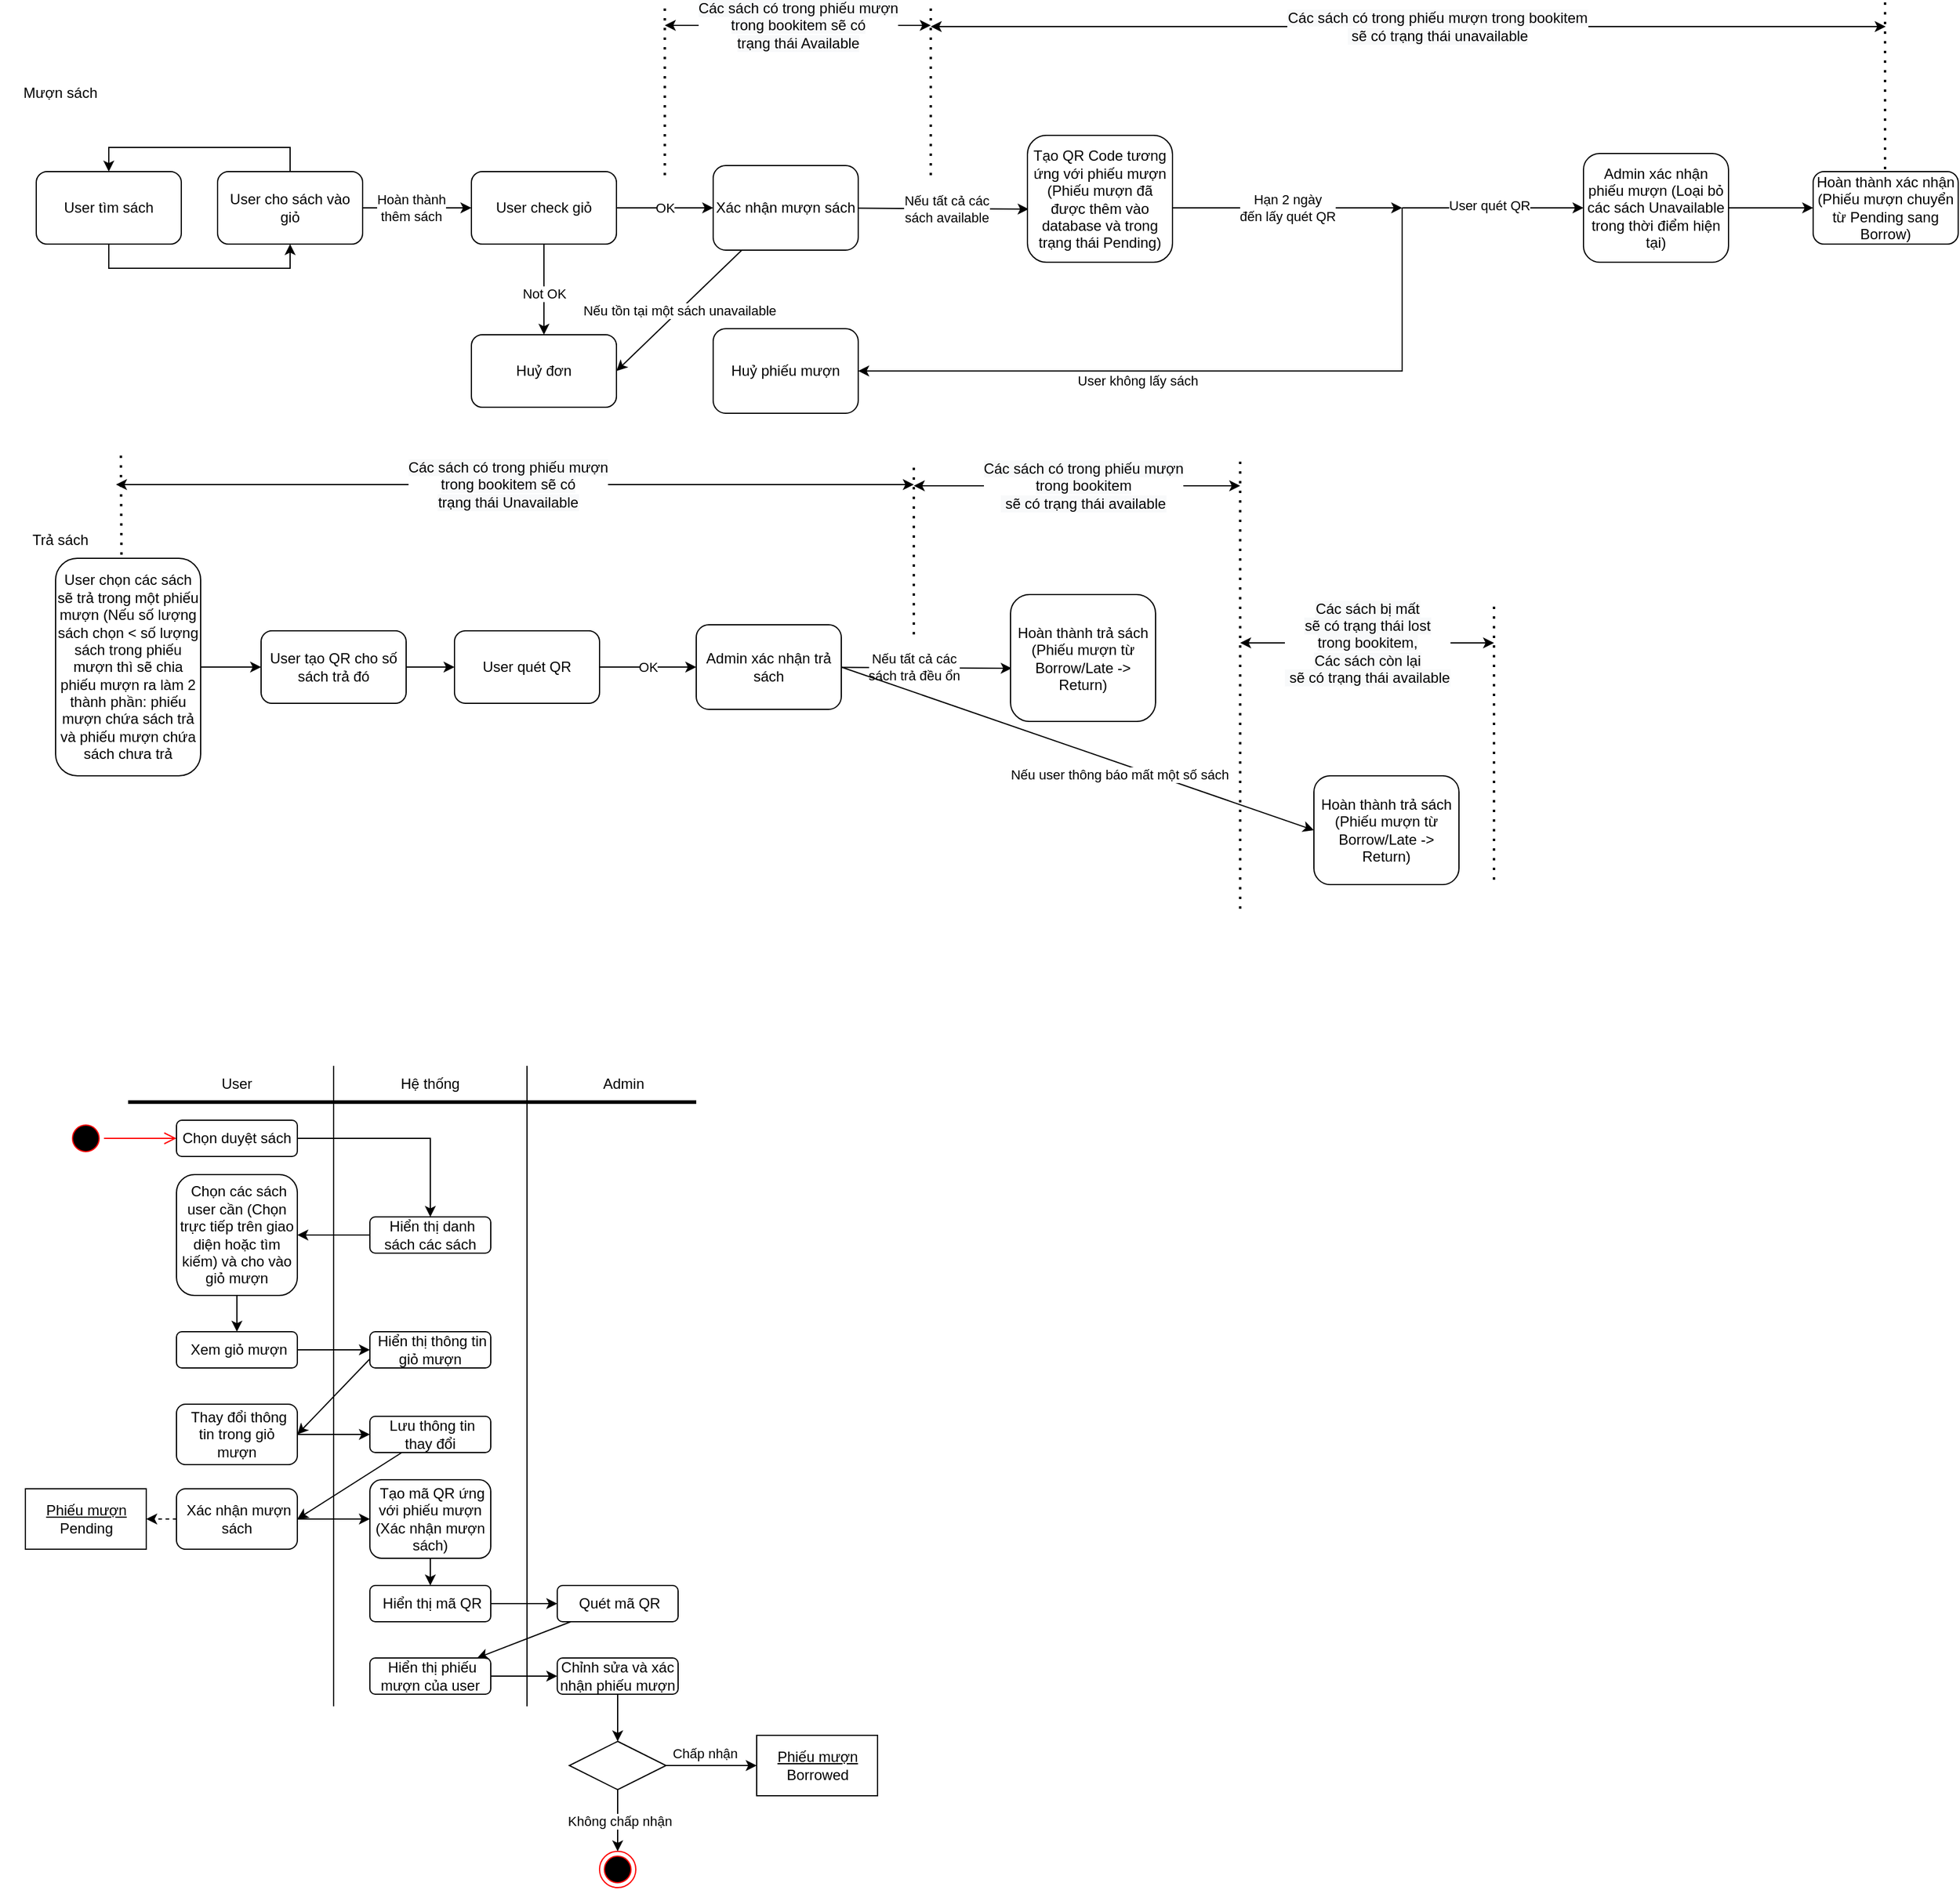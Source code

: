 <mxfile version="16.5.1" type="device" pages="2"><diagram id="kp1ynQprVPo3nmmdn1ph" name="Trang-1"><mxGraphModel dx="971" dy="1765" grid="1" gridSize="10" guides="1" tooltips="1" connect="1" arrows="1" fold="1" page="1" pageScale="1" pageWidth="827" pageHeight="1169" math="0" shadow="0"><root><mxCell id="0"/><mxCell id="1" parent="0"/><mxCell id="_lbEKNQsoOwqsd8T-tnX-1" value="Mượn sách" style="text;html=1;strokeColor=none;fillColor=none;align=center;verticalAlign=middle;whiteSpace=wrap;rounded=0;" vertex="1" parent="1"><mxGeometry x="34" y="-280" width="100" height="30" as="geometry"/></mxCell><mxCell id="_lbEKNQsoOwqsd8T-tnX-6" style="edgeStyle=orthogonalEdgeStyle;rounded=0;orthogonalLoop=1;jettySize=auto;html=1;entryX=0.5;entryY=1;entryDx=0;entryDy=0;" edge="1" parent="1" source="_lbEKNQsoOwqsd8T-tnX-2" target="_lbEKNQsoOwqsd8T-tnX-3"><mxGeometry relative="1" as="geometry"><Array as="points"><mxPoint x="124" y="-120"/><mxPoint x="274" y="-120"/></Array></mxGeometry></mxCell><mxCell id="_lbEKNQsoOwqsd8T-tnX-2" value="User tìm sách" style="rounded=1;whiteSpace=wrap;html=1;" vertex="1" parent="1"><mxGeometry x="64" y="-200" width="120" height="60" as="geometry"/></mxCell><mxCell id="_lbEKNQsoOwqsd8T-tnX-5" style="edgeStyle=orthogonalEdgeStyle;rounded=0;orthogonalLoop=1;jettySize=auto;html=1;entryX=0.5;entryY=0;entryDx=0;entryDy=0;" edge="1" parent="1" source="_lbEKNQsoOwqsd8T-tnX-3" target="_lbEKNQsoOwqsd8T-tnX-2"><mxGeometry relative="1" as="geometry"><Array as="points"><mxPoint x="274" y="-220"/><mxPoint x="124" y="-220"/></Array></mxGeometry></mxCell><mxCell id="_lbEKNQsoOwqsd8T-tnX-8" style="edgeStyle=orthogonalEdgeStyle;rounded=0;orthogonalLoop=1;jettySize=auto;html=1;entryX=0;entryY=0.5;entryDx=0;entryDy=0;" edge="1" parent="1" source="_lbEKNQsoOwqsd8T-tnX-3" target="_lbEKNQsoOwqsd8T-tnX-7"><mxGeometry relative="1" as="geometry"/></mxCell><mxCell id="_lbEKNQsoOwqsd8T-tnX-9" value="Hoàn thành &lt;br&gt;thêm sách" style="edgeLabel;html=1;align=center;verticalAlign=middle;resizable=0;points=[];" vertex="1" connectable="0" parent="_lbEKNQsoOwqsd8T-tnX-8"><mxGeometry x="0.156" y="1" relative="1" as="geometry"><mxPoint x="-12" y="1" as="offset"/></mxGeometry></mxCell><mxCell id="_lbEKNQsoOwqsd8T-tnX-3" value="User cho sách vào giỏ" style="rounded=1;whiteSpace=wrap;html=1;" vertex="1" parent="1"><mxGeometry x="214" y="-200" width="120" height="60" as="geometry"/></mxCell><mxCell id="_lbEKNQsoOwqsd8T-tnX-12" value="OK" style="edgeStyle=orthogonalEdgeStyle;rounded=0;orthogonalLoop=1;jettySize=auto;html=1;" edge="1" parent="1" source="_lbEKNQsoOwqsd8T-tnX-7" target="_lbEKNQsoOwqsd8T-tnX-11"><mxGeometry relative="1" as="geometry"/></mxCell><mxCell id="_lbEKNQsoOwqsd8T-tnX-15" style="edgeStyle=orthogonalEdgeStyle;rounded=0;orthogonalLoop=1;jettySize=auto;html=1;entryX=0.5;entryY=0;entryDx=0;entryDy=0;" edge="1" parent="1" source="_lbEKNQsoOwqsd8T-tnX-7" target="_lbEKNQsoOwqsd8T-tnX-14"><mxGeometry relative="1" as="geometry"><mxPoint x="484" y="-50" as="targetPoint"/><Array as="points"/></mxGeometry></mxCell><mxCell id="_lbEKNQsoOwqsd8T-tnX-16" value="Not OK" style="edgeLabel;html=1;align=center;verticalAlign=middle;resizable=0;points=[];" vertex="1" connectable="0" parent="_lbEKNQsoOwqsd8T-tnX-15"><mxGeometry x="0.42" y="-1" relative="1" as="geometry"><mxPoint x="1" y="-13" as="offset"/></mxGeometry></mxCell><mxCell id="_lbEKNQsoOwqsd8T-tnX-7" value="User check giỏ" style="rounded=1;whiteSpace=wrap;html=1;" vertex="1" parent="1"><mxGeometry x="424" y="-200" width="120" height="60" as="geometry"/></mxCell><mxCell id="_lbEKNQsoOwqsd8T-tnX-18" style="rounded=0;orthogonalLoop=1;jettySize=auto;html=1;entryX=0.008;entryY=0.581;entryDx=0;entryDy=0;entryPerimeter=0;" edge="1" parent="1" source="_lbEKNQsoOwqsd8T-tnX-11" target="_lbEKNQsoOwqsd8T-tnX-17"><mxGeometry relative="1" as="geometry"><mxPoint x="844" y="-170" as="targetPoint"/></mxGeometry></mxCell><mxCell id="tVrVFc7bQ_PnleHQxTG6-68" value="Nếu tất cả các &lt;br&gt;sách available" style="edgeLabel;html=1;align=center;verticalAlign=middle;resizable=0;points=[];" vertex="1" connectable="0" parent="_lbEKNQsoOwqsd8T-tnX-18"><mxGeometry x="0.12" y="-2" relative="1" as="geometry"><mxPoint x="-6" y="-2" as="offset"/></mxGeometry></mxCell><mxCell id="tVrVFc7bQ_PnleHQxTG6-66" value="Nếu tồn tại một sách unavailable" style="edgeStyle=none;rounded=0;orthogonalLoop=1;jettySize=auto;html=1;strokeWidth=1;entryX=1;entryY=0.5;entryDx=0;entryDy=0;" edge="1" parent="1" source="_lbEKNQsoOwqsd8T-tnX-11" target="_lbEKNQsoOwqsd8T-tnX-14"><mxGeometry relative="1" as="geometry"><mxPoint x="684" y="-70" as="targetPoint"/></mxGeometry></mxCell><mxCell id="_lbEKNQsoOwqsd8T-tnX-11" value="Xác nhận mượn sách" style="rounded=1;whiteSpace=wrap;html=1;" vertex="1" parent="1"><mxGeometry x="624" y="-205" width="120" height="70" as="geometry"/></mxCell><mxCell id="_lbEKNQsoOwqsd8T-tnX-14" value="Huỷ đơn" style="rounded=1;whiteSpace=wrap;html=1;" vertex="1" parent="1"><mxGeometry x="424" y="-65" width="120" height="60" as="geometry"/></mxCell><mxCell id="_lbEKNQsoOwqsd8T-tnX-25" value="Hạn 2 ngày &lt;br&gt;đến lấy quét QR" style="rounded=0;orthogonalLoop=1;jettySize=auto;html=1;exitX=0.992;exitY=0.571;exitDx=0;exitDy=0;exitPerimeter=0;" edge="1" parent="1" source="_lbEKNQsoOwqsd8T-tnX-17"><mxGeometry relative="1" as="geometry"><mxPoint x="1194" y="-170" as="targetPoint"/></mxGeometry></mxCell><mxCell id="_lbEKNQsoOwqsd8T-tnX-17" value="Tạo QR Code tương ứng với phiếu mượn (Phiếu mượn đã được thêm vào database và trong trạng thái Pending)" style="rounded=1;whiteSpace=wrap;html=1;" vertex="1" parent="1"><mxGeometry x="884" y="-230" width="120" height="105" as="geometry"/></mxCell><mxCell id="_lbEKNQsoOwqsd8T-tnX-28" style="rounded=0;orthogonalLoop=1;jettySize=auto;html=1;" edge="1" parent="1" target="_lbEKNQsoOwqsd8T-tnX-26"><mxGeometry relative="1" as="geometry"><mxPoint x="1194" y="-170" as="sourcePoint"/></mxGeometry></mxCell><mxCell id="_lbEKNQsoOwqsd8T-tnX-29" value="User quét QR" style="edgeLabel;html=1;align=center;verticalAlign=middle;resizable=0;points=[];" vertex="1" connectable="0" parent="_lbEKNQsoOwqsd8T-tnX-28"><mxGeometry x="-0.04" y="2" relative="1" as="geometry"><mxPoint as="offset"/></mxGeometry></mxCell><mxCell id="tVrVFc7bQ_PnleHQxTG6-69" style="edgeStyle=none;rounded=0;orthogonalLoop=1;jettySize=auto;html=1;strokeWidth=1;entryX=0;entryY=0.5;entryDx=0;entryDy=0;entryPerimeter=0;" edge="1" parent="1" source="_lbEKNQsoOwqsd8T-tnX-26" target="_lbEKNQsoOwqsd8T-tnX-33"><mxGeometry relative="1" as="geometry"><mxPoint x="1534" y="-170" as="targetPoint"/></mxGeometry></mxCell><mxCell id="_lbEKNQsoOwqsd8T-tnX-26" value="Admin xác nhận phiếu mượn (Loại bỏ các sách Unavailable trong thời điểm hiện tại)" style="rounded=1;whiteSpace=wrap;html=1;" vertex="1" parent="1"><mxGeometry x="1344" y="-215" width="120" height="90" as="geometry"/></mxCell><mxCell id="_lbEKNQsoOwqsd8T-tnX-31" style="edgeStyle=orthogonalEdgeStyle;rounded=0;orthogonalLoop=1;jettySize=auto;html=1;entryX=1;entryY=0.5;entryDx=0;entryDy=0;" edge="1" parent="1" target="_lbEKNQsoOwqsd8T-tnX-30"><mxGeometry relative="1" as="geometry"><mxPoint x="1194" y="-170" as="sourcePoint"/><Array as="points"><mxPoint x="1194" y="-35"/></Array></mxGeometry></mxCell><mxCell id="_lbEKNQsoOwqsd8T-tnX-32" value="User không lấy sách" style="edgeLabel;html=1;align=center;verticalAlign=middle;resizable=0;points=[];" vertex="1" connectable="0" parent="_lbEKNQsoOwqsd8T-tnX-31"><mxGeometry x="0.222" y="4" relative="1" as="geometry"><mxPoint x="3" y="4" as="offset"/></mxGeometry></mxCell><mxCell id="_lbEKNQsoOwqsd8T-tnX-30" value="Huỷ phiếu mượn" style="rounded=1;whiteSpace=wrap;html=1;" vertex="1" parent="1"><mxGeometry x="624" y="-70" width="120" height="70" as="geometry"/></mxCell><mxCell id="_lbEKNQsoOwqsd8T-tnX-33" value="Hoàn thành xác nhận (Phiếu mượn chuyển từ Pending sang Borrow)" style="rounded=1;whiteSpace=wrap;html=1;" vertex="1" parent="1"><mxGeometry x="1534" y="-200" width="120" height="60" as="geometry"/></mxCell><mxCell id="_lbEKNQsoOwqsd8T-tnX-39" value="" style="endArrow=none;dashed=1;html=1;dashPattern=1 3;strokeWidth=2;rounded=0;" edge="1" parent="1"><mxGeometry width="50" height="50" relative="1" as="geometry"><mxPoint x="804" y="-335" as="sourcePoint"/><mxPoint x="804" y="-195" as="targetPoint"/></mxGeometry></mxCell><mxCell id="_lbEKNQsoOwqsd8T-tnX-42" value="" style="endArrow=classic;startArrow=classic;html=1;rounded=0;" edge="1" parent="1"><mxGeometry width="50" height="50" relative="1" as="geometry"><mxPoint x="584" y="-321" as="sourcePoint"/><mxPoint x="804" y="-321" as="targetPoint"/></mxGeometry></mxCell><mxCell id="_lbEKNQsoOwqsd8T-tnX-44" value="&lt;span style=&quot;font-size: 12px ; background-color: rgb(248 , 249 , 250)&quot;&gt;Các sách có trong phiếu mượn &lt;br&gt;trong bookitem&amp;nbsp;&lt;/span&gt;&lt;span style=&quot;font-size: 12px ; background-color: rgb(248 , 249 , 250)&quot;&gt;sẽ có &lt;br&gt;trạng thái Available&lt;/span&gt;" style="edgeLabel;html=1;align=center;verticalAlign=middle;resizable=0;points=[];" vertex="1" connectable="0" parent="_lbEKNQsoOwqsd8T-tnX-42"><mxGeometry x="0.6" y="-2" relative="1" as="geometry"><mxPoint x="-66" y="-2" as="offset"/></mxGeometry></mxCell><mxCell id="_lbEKNQsoOwqsd8T-tnX-46" value="" style="endArrow=none;dashed=1;html=1;dashPattern=1 3;strokeWidth=2;rounded=0;" edge="1" parent="1"><mxGeometry width="50" height="50" relative="1" as="geometry"><mxPoint x="584" y="-335" as="sourcePoint"/><mxPoint x="584" y="-195" as="targetPoint"/></mxGeometry></mxCell><mxCell id="_lbEKNQsoOwqsd8T-tnX-47" value="" style="endArrow=classic;startArrow=classic;html=1;rounded=0;" edge="1" parent="1"><mxGeometry width="50" height="50" relative="1" as="geometry"><mxPoint x="804" y="-320" as="sourcePoint"/><mxPoint x="1594" y="-320" as="targetPoint"/></mxGeometry></mxCell><mxCell id="_lbEKNQsoOwqsd8T-tnX-48" value="&lt;span style=&quot;font-size: 12px ; background-color: rgb(248 , 249 , 250)&quot;&gt;Các sách có trong phiếu mượn trong bookitem&lt;/span&gt;&lt;br style=&quot;font-size: 12px ; background-color: rgb(248 , 249 , 250)&quot;&gt;&lt;span style=&quot;font-size: 12px ; background-color: rgb(248 , 249 , 250)&quot;&gt;&amp;nbsp;sẽ có trạng thái unavailable&lt;/span&gt;" style="edgeLabel;html=1;align=center;verticalAlign=middle;resizable=0;points=[];" vertex="1" connectable="0" parent="_lbEKNQsoOwqsd8T-tnX-47"><mxGeometry x="0.186" y="-1" relative="1" as="geometry"><mxPoint x="-50" y="-1" as="offset"/></mxGeometry></mxCell><mxCell id="_lbEKNQsoOwqsd8T-tnX-49" value="" style="endArrow=none;dashed=1;html=1;dashPattern=1 3;strokeWidth=2;rounded=0;" edge="1" parent="1"><mxGeometry width="50" height="50" relative="1" as="geometry"><mxPoint x="1593.5" y="-340" as="sourcePoint"/><mxPoint x="1593.5" y="-200" as="targetPoint"/></mxGeometry></mxCell><mxCell id="tVrVFc7bQ_PnleHQxTG6-2" value="" style="ellipse;html=1;shape=endState;fillColor=#000000;strokeColor=#ff0000;" vertex="1" parent="1"><mxGeometry x="530" y="1190" width="30" height="30" as="geometry"/></mxCell><mxCell id="tVrVFc7bQ_PnleHQxTG6-3" value="" style="ellipse;html=1;shape=startState;fillColor=#000000;strokeColor=#ff0000;" vertex="1" parent="1"><mxGeometry x="90" y="585" width="30" height="30" as="geometry"/></mxCell><mxCell id="tVrVFc7bQ_PnleHQxTG6-4" value="" style="edgeStyle=orthogonalEdgeStyle;html=1;verticalAlign=bottom;endArrow=open;endSize=8;strokeColor=#ff0000;rounded=0;entryX=0;entryY=0.5;entryDx=0;entryDy=0;" edge="1" source="tVrVFc7bQ_PnleHQxTG6-3" parent="1" target="tVrVFc7bQ_PnleHQxTG6-5"><mxGeometry relative="1" as="geometry"><mxPoint x="90" y="675" as="targetPoint"/></mxGeometry></mxCell><mxCell id="tVrVFc7bQ_PnleHQxTG6-6" style="edgeStyle=orthogonalEdgeStyle;rounded=0;orthogonalLoop=1;jettySize=auto;html=1;entryX=0.5;entryY=0;entryDx=0;entryDy=0;" edge="1" parent="1" source="tVrVFc7bQ_PnleHQxTG6-5" target="tVrVFc7bQ_PnleHQxTG6-7"><mxGeometry relative="1" as="geometry"><mxPoint x="340" y="600" as="targetPoint"/></mxGeometry></mxCell><mxCell id="tVrVFc7bQ_PnleHQxTG6-5" value="Chọn duyệt sách" style="rounded=1;whiteSpace=wrap;html=1;" vertex="1" parent="1"><mxGeometry x="180" y="585" width="100" height="30" as="geometry"/></mxCell><mxCell id="tVrVFc7bQ_PnleHQxTG6-8" style="rounded=0;orthogonalLoop=1;jettySize=auto;html=1;entryX=1;entryY=0.5;entryDx=0;entryDy=0;exitX=0;exitY=0.5;exitDx=0;exitDy=0;" edge="1" parent="1" source="tVrVFc7bQ_PnleHQxTG6-7" target="tVrVFc7bQ_PnleHQxTG6-9"><mxGeometry relative="1" as="geometry"><mxPoint x="270" y="650" as="targetPoint"/><mxPoint x="330" y="610" as="sourcePoint"/></mxGeometry></mxCell><mxCell id="tVrVFc7bQ_PnleHQxTG6-7" value="&amp;nbsp;Hiển thị danh sách các sách" style="rounded=1;whiteSpace=wrap;html=1;" vertex="1" parent="1"><mxGeometry x="340" y="665" width="100" height="30" as="geometry"/></mxCell><mxCell id="tVrVFc7bQ_PnleHQxTG6-10" style="edgeStyle=none;rounded=0;orthogonalLoop=1;jettySize=auto;html=1;exitX=0.5;exitY=1;exitDx=0;exitDy=0;entryX=0.5;entryY=0;entryDx=0;entryDy=0;" edge="1" parent="1" source="tVrVFc7bQ_PnleHQxTG6-9" target="tVrVFc7bQ_PnleHQxTG6-11"><mxGeometry relative="1" as="geometry"><mxPoint x="230" y="700" as="targetPoint"/></mxGeometry></mxCell><mxCell id="tVrVFc7bQ_PnleHQxTG6-9" value="&amp;nbsp;Chọn các sách user cần (Chọn trực tiếp trên giao diện hoặc tìm kiếm) và cho vào giỏ mượn" style="rounded=1;whiteSpace=wrap;html=1;" vertex="1" parent="1"><mxGeometry x="180" y="630" width="100" height="100" as="geometry"/></mxCell><mxCell id="tVrVFc7bQ_PnleHQxTG6-13" style="edgeStyle=none;rounded=0;orthogonalLoop=1;jettySize=auto;html=1;entryX=0;entryY=0.5;entryDx=0;entryDy=0;" edge="1" parent="1" source="tVrVFc7bQ_PnleHQxTG6-11" target="tVrVFc7bQ_PnleHQxTG6-14"><mxGeometry relative="1" as="geometry"><mxPoint x="350" y="775" as="targetPoint"/></mxGeometry></mxCell><mxCell id="tVrVFc7bQ_PnleHQxTG6-11" value="&amp;nbsp;Xem giỏ mượn" style="rounded=1;whiteSpace=wrap;html=1;" vertex="1" parent="1"><mxGeometry x="180" y="760" width="100" height="30" as="geometry"/></mxCell><mxCell id="tVrVFc7bQ_PnleHQxTG6-16" style="edgeStyle=none;rounded=0;orthogonalLoop=1;jettySize=auto;html=1;entryX=1;entryY=0.5;entryDx=0;entryDy=0;exitX=0;exitY=0.75;exitDx=0;exitDy=0;" edge="1" parent="1" source="tVrVFc7bQ_PnleHQxTG6-14" target="tVrVFc7bQ_PnleHQxTG6-15"><mxGeometry relative="1" as="geometry"/></mxCell><mxCell id="tVrVFc7bQ_PnleHQxTG6-14" value="&amp;nbsp;Hiển thị thông tin giỏ mượn" style="rounded=1;whiteSpace=wrap;html=1;" vertex="1" parent="1"><mxGeometry x="340" y="760" width="100" height="30" as="geometry"/></mxCell><mxCell id="tVrVFc7bQ_PnleHQxTG6-17" style="edgeStyle=none;rounded=0;orthogonalLoop=1;jettySize=auto;html=1;entryX=0;entryY=0.5;entryDx=0;entryDy=0;" edge="1" parent="1" source="tVrVFc7bQ_PnleHQxTG6-15" target="tVrVFc7bQ_PnleHQxTG6-18"><mxGeometry relative="1" as="geometry"><mxPoint x="340" y="845" as="targetPoint"/></mxGeometry></mxCell><mxCell id="tVrVFc7bQ_PnleHQxTG6-15" value="&amp;nbsp;Thay đổi thông tin trong giỏ mượn" style="rounded=1;whiteSpace=wrap;html=1;" vertex="1" parent="1"><mxGeometry x="180" y="820" width="100" height="50" as="geometry"/></mxCell><mxCell id="tVrVFc7bQ_PnleHQxTG6-20" style="edgeStyle=none;rounded=0;orthogonalLoop=1;jettySize=auto;html=1;entryX=1;entryY=0.5;entryDx=0;entryDy=0;" edge="1" parent="1" source="tVrVFc7bQ_PnleHQxTG6-18" target="tVrVFc7bQ_PnleHQxTG6-19"><mxGeometry relative="1" as="geometry"/></mxCell><mxCell id="tVrVFc7bQ_PnleHQxTG6-18" value="&amp;nbsp;Lưu thông tin thay đổi" style="rounded=1;whiteSpace=wrap;html=1;" vertex="1" parent="1"><mxGeometry x="340" y="830" width="100" height="30" as="geometry"/></mxCell><mxCell id="tVrVFc7bQ_PnleHQxTG6-32" style="edgeStyle=none;rounded=0;orthogonalLoop=1;jettySize=auto;html=1;strokeWidth=1;dashed=1;entryX=1;entryY=0.5;entryDx=0;entryDy=0;" edge="1" parent="1" source="tVrVFc7bQ_PnleHQxTG6-19" target="tVrVFc7bQ_PnleHQxTG6-33"><mxGeometry relative="1" as="geometry"><mxPoint x="130" y="915" as="targetPoint"/></mxGeometry></mxCell><mxCell id="tVrVFc7bQ_PnleHQxTG6-19" value="&amp;nbsp;Xác nhận mượn sách" style="rounded=1;whiteSpace=wrap;html=1;" vertex="1" parent="1"><mxGeometry x="180" y="890" width="100" height="50" as="geometry"/></mxCell><mxCell id="tVrVFc7bQ_PnleHQxTG6-25" value="Chấp nhận" style="edgeStyle=none;rounded=0;orthogonalLoop=1;jettySize=auto;html=1;entryX=0;entryY=0.5;entryDx=0;entryDy=0;" edge="1" parent="1" source="tVrVFc7bQ_PnleHQxTG6-22" target="tVrVFc7bQ_PnleHQxTG6-64"><mxGeometry x="-0.143" y="10" relative="1" as="geometry"><mxPoint x="650" y="1119" as="targetPoint"/><mxPoint as="offset"/></mxGeometry></mxCell><mxCell id="tVrVFc7bQ_PnleHQxTG6-63" value="&amp;nbsp;Không chấp nhận" style="edgeStyle=none;rounded=0;orthogonalLoop=1;jettySize=auto;html=1;entryX=0.5;entryY=0;entryDx=0;entryDy=0;strokeWidth=1;" edge="1" parent="1" source="tVrVFc7bQ_PnleHQxTG6-22" target="tVrVFc7bQ_PnleHQxTG6-2"><mxGeometry relative="1" as="geometry"/></mxCell><mxCell id="tVrVFc7bQ_PnleHQxTG6-22" value="" style="rhombus;whiteSpace=wrap;html=1;" vertex="1" parent="1"><mxGeometry x="505" y="1099" width="80" height="40" as="geometry"/></mxCell><mxCell id="tVrVFc7bQ_PnleHQxTG6-27" style="edgeStyle=none;rounded=0;orthogonalLoop=1;jettySize=auto;html=1;entryX=0.5;entryY=0;entryDx=0;entryDy=0;exitX=0.5;exitY=1;exitDx=0;exitDy=0;" edge="1" parent="1" source="tVrVFc7bQ_PnleHQxTG6-26" target="tVrVFc7bQ_PnleHQxTG6-28"><mxGeometry relative="1" as="geometry"><mxPoint x="450" y="1040" as="targetPoint"/></mxGeometry></mxCell><mxCell id="tVrVFc7bQ_PnleHQxTG6-26" value="&amp;nbsp;Tạo mã QR ứng với phiếu mượn (Xác nhận mượn sách)" style="rounded=1;whiteSpace=wrap;html=1;" vertex="1" parent="1"><mxGeometry x="340" y="882.5" width="100" height="65" as="geometry"/></mxCell><mxCell id="tVrVFc7bQ_PnleHQxTG6-60" style="edgeStyle=none;rounded=0;orthogonalLoop=1;jettySize=auto;html=1;entryX=0;entryY=0.5;entryDx=0;entryDy=0;strokeWidth=1;" edge="1" parent="1" source="tVrVFc7bQ_PnleHQxTG6-28" target="tVrVFc7bQ_PnleHQxTG6-49"><mxGeometry relative="1" as="geometry"/></mxCell><mxCell id="tVrVFc7bQ_PnleHQxTG6-28" value="&amp;nbsp;Hiển thị mã QR" style="rounded=1;whiteSpace=wrap;html=1;" vertex="1" parent="1"><mxGeometry x="340" y="970" width="100" height="30" as="geometry"/></mxCell><mxCell id="tVrVFc7bQ_PnleHQxTG6-29" value="" style="endArrow=none;html=1;rounded=0;strokeWidth=3;" edge="1" parent="1"><mxGeometry width="50" height="50" relative="1" as="geometry"><mxPoint x="140" y="570" as="sourcePoint"/><mxPoint x="610" y="570" as="targetPoint"/></mxGeometry></mxCell><mxCell id="tVrVFc7bQ_PnleHQxTG6-30" value="" style="endArrow=none;html=1;rounded=0;strokeWidth=1;" edge="1" parent="1"><mxGeometry width="50" height="50" relative="1" as="geometry"><mxPoint x="310" y="1070" as="sourcePoint"/><mxPoint x="310" y="540" as="targetPoint"/></mxGeometry></mxCell><mxCell id="tVrVFc7bQ_PnleHQxTG6-31" value="" style="endArrow=none;html=1;rounded=0;strokeWidth=1;" edge="1" parent="1"><mxGeometry width="50" height="50" relative="1" as="geometry"><mxPoint x="470" y="1070" as="sourcePoint"/><mxPoint x="470" y="540" as="targetPoint"/></mxGeometry></mxCell><mxCell id="tVrVFc7bQ_PnleHQxTG6-33" value="&lt;u&gt;Phiếu mượn&lt;/u&gt;&lt;br&gt;Pending" style="html=1;" vertex="1" parent="1"><mxGeometry x="55" y="890" width="100" height="50" as="geometry"/></mxCell><mxCell id="tVrVFc7bQ_PnleHQxTG6-34" value="User" style="text;html=1;strokeColor=none;fillColor=none;align=center;verticalAlign=middle;whiteSpace=wrap;rounded=0;" vertex="1" parent="1"><mxGeometry x="200" y="540" width="60" height="30" as="geometry"/></mxCell><mxCell id="tVrVFc7bQ_PnleHQxTG6-35" value="Hệ thống" style="text;html=1;strokeColor=none;fillColor=none;align=center;verticalAlign=middle;whiteSpace=wrap;rounded=0;" vertex="1" parent="1"><mxGeometry x="350" y="540" width="80" height="30" as="geometry"/></mxCell><mxCell id="tVrVFc7bQ_PnleHQxTG6-40" style="edgeStyle=none;rounded=0;orthogonalLoop=1;jettySize=auto;html=1;strokeWidth=1;entryX=0;entryY=0.5;entryDx=0;entryDy=0;" edge="1" parent="1" source="tVrVFc7bQ_PnleHQxTG6-38" target="tVrVFc7bQ_PnleHQxTG6-41"><mxGeometry relative="1" as="geometry"><mxPoint x="660" y="950" as="targetPoint"/></mxGeometry></mxCell><mxCell id="tVrVFc7bQ_PnleHQxTG6-38" value="&amp;nbsp;Hiển thị phiếu mượn của user" style="rounded=1;whiteSpace=wrap;html=1;" vertex="1" parent="1"><mxGeometry x="340" y="1030" width="100" height="30" as="geometry"/></mxCell><mxCell id="tVrVFc7bQ_PnleHQxTG6-44" style="edgeStyle=none;rounded=0;orthogonalLoop=1;jettySize=auto;html=1;strokeWidth=1;exitX=1;exitY=0.5;exitDx=0;exitDy=0;" edge="1" parent="1" source="tVrVFc7bQ_PnleHQxTG6-19" target="tVrVFc7bQ_PnleHQxTG6-26"><mxGeometry relative="1" as="geometry"/></mxCell><mxCell id="tVrVFc7bQ_PnleHQxTG6-65" style="edgeStyle=none;rounded=0;orthogonalLoop=1;jettySize=auto;html=1;strokeWidth=1;" edge="1" parent="1" source="tVrVFc7bQ_PnleHQxTG6-41" target="tVrVFc7bQ_PnleHQxTG6-22"><mxGeometry relative="1" as="geometry"/></mxCell><mxCell id="tVrVFc7bQ_PnleHQxTG6-41" value="Chỉnh sửa và xác nhận phiếu mượn" style="rounded=1;whiteSpace=wrap;html=1;" vertex="1" parent="1"><mxGeometry x="495" y="1030" width="100" height="30" as="geometry"/></mxCell><mxCell id="tVrVFc7bQ_PnleHQxTG6-45" value="Admin" style="text;html=1;strokeColor=none;fillColor=none;align=center;verticalAlign=middle;whiteSpace=wrap;rounded=0;" vertex="1" parent="1"><mxGeometry x="505" y="540" width="90" height="30" as="geometry"/></mxCell><mxCell id="tVrVFc7bQ_PnleHQxTG6-61" style="edgeStyle=none;rounded=0;orthogonalLoop=1;jettySize=auto;html=1;strokeWidth=1;" edge="1" parent="1" source="tVrVFc7bQ_PnleHQxTG6-49" target="tVrVFc7bQ_PnleHQxTG6-38"><mxGeometry relative="1" as="geometry"><mxPoint x="390" y="1045" as="targetPoint"/></mxGeometry></mxCell><mxCell id="tVrVFc7bQ_PnleHQxTG6-49" value="&amp;nbsp;Quét mã QR" style="rounded=1;whiteSpace=wrap;html=1;" vertex="1" parent="1"><mxGeometry x="495" y="970" width="100" height="30" as="geometry"/></mxCell><mxCell id="tVrVFc7bQ_PnleHQxTG6-64" value="&lt;u&gt;Phiếu mượn&lt;/u&gt;&lt;br&gt;Borrowed" style="html=1;" vertex="1" parent="1"><mxGeometry x="660" y="1094" width="100" height="50" as="geometry"/></mxCell><mxCell id="tVrVFc7bQ_PnleHQxTG6-71" value="Trả sách" style="text;html=1;strokeColor=none;fillColor=none;align=center;verticalAlign=middle;whiteSpace=wrap;rounded=0;" vertex="1" parent="1"><mxGeometry x="34" y="90" width="100" height="30" as="geometry"/></mxCell><mxCell id="tVrVFc7bQ_PnleHQxTG6-104" style="edgeStyle=none;rounded=0;orthogonalLoop=1;jettySize=auto;html=1;strokeWidth=1;" edge="1" parent="1" source="tVrVFc7bQ_PnleHQxTG6-73" target="tVrVFc7bQ_PnleHQxTG6-77"><mxGeometry relative="1" as="geometry"/></mxCell><mxCell id="tVrVFc7bQ_PnleHQxTG6-73" value="User chọn các sách sẽ trả trong một phiếu mượn (Nếu số lượng sách chọn &amp;lt; số lượng sách trong phiếu mượn thì sẽ chia phiếu mượn ra làm 2 thành phần: phiếu mượn chứa sách trả và phiếu mượn chứa sách chưa trả" style="rounded=1;whiteSpace=wrap;html=1;" vertex="1" parent="1"><mxGeometry x="80" y="120" width="120" height="180" as="geometry"/></mxCell><mxCell id="tVrVFc7bQ_PnleHQxTG6-75" style="edgeStyle=orthogonalEdgeStyle;rounded=0;orthogonalLoop=1;jettySize=auto;html=1;entryX=0;entryY=0.5;entryDx=0;entryDy=0;" edge="1" parent="1" source="tVrVFc7bQ_PnleHQxTG6-77" target="tVrVFc7bQ_PnleHQxTG6-81"><mxGeometry relative="1" as="geometry"/></mxCell><mxCell id="tVrVFc7bQ_PnleHQxTG6-77" value="User tạo QR cho số sách trả đó" style="rounded=1;whiteSpace=wrap;html=1;" vertex="1" parent="1"><mxGeometry x="250" y="180" width="120" height="60" as="geometry"/></mxCell><mxCell id="tVrVFc7bQ_PnleHQxTG6-78" value="OK" style="edgeStyle=orthogonalEdgeStyle;rounded=0;orthogonalLoop=1;jettySize=auto;html=1;" edge="1" parent="1" source="tVrVFc7bQ_PnleHQxTG6-81" target="tVrVFc7bQ_PnleHQxTG6-85"><mxGeometry relative="1" as="geometry"/></mxCell><mxCell id="tVrVFc7bQ_PnleHQxTG6-81" value="User quét QR" style="rounded=1;whiteSpace=wrap;html=1;" vertex="1" parent="1"><mxGeometry x="410" y="180" width="120" height="60" as="geometry"/></mxCell><mxCell id="tVrVFc7bQ_PnleHQxTG6-82" style="rounded=0;orthogonalLoop=1;jettySize=auto;html=1;entryX=0.008;entryY=0.581;entryDx=0;entryDy=0;entryPerimeter=0;" edge="1" parent="1" source="tVrVFc7bQ_PnleHQxTG6-85" target="tVrVFc7bQ_PnleHQxTG6-88"><mxGeometry relative="1" as="geometry"><mxPoint x="830" y="210" as="targetPoint"/></mxGeometry></mxCell><mxCell id="tVrVFc7bQ_PnleHQxTG6-83" value="Nếu tất cả các &lt;br&gt;sách trả đều ổn" style="edgeLabel;html=1;align=center;verticalAlign=middle;resizable=0;points=[];" vertex="1" connectable="0" parent="tVrVFc7bQ_PnleHQxTG6-82"><mxGeometry x="0.12" y="-2" relative="1" as="geometry"><mxPoint x="-19" y="-3" as="offset"/></mxGeometry></mxCell><mxCell id="tVrVFc7bQ_PnleHQxTG6-85" value="Admin xác nhận trả sách" style="rounded=1;whiteSpace=wrap;html=1;" vertex="1" parent="1"><mxGeometry x="610" y="175" width="120" height="70" as="geometry"/></mxCell><mxCell id="tVrVFc7bQ_PnleHQxTG6-87" value="Nếu user thông báo mất một số sách" style="rounded=0;orthogonalLoop=1;jettySize=auto;html=1;exitX=1;exitY=0.5;exitDx=0;exitDy=0;entryX=0;entryY=0.5;entryDx=0;entryDy=0;" edge="1" parent="1" source="tVrVFc7bQ_PnleHQxTG6-85" target="tVrVFc7bQ_PnleHQxTG6-92"><mxGeometry x="0.193" y="-9" relative="1" as="geometry"><mxPoint x="1120" y="330" as="targetPoint"/><mxPoint as="offset"/></mxGeometry></mxCell><mxCell id="tVrVFc7bQ_PnleHQxTG6-88" value="Hoàn thành trả sách (Phiếu mượn từ Borrow/Late -&amp;gt; Return)" style="rounded=1;whiteSpace=wrap;html=1;" vertex="1" parent="1"><mxGeometry x="870" y="150" width="120" height="105" as="geometry"/></mxCell><mxCell id="tVrVFc7bQ_PnleHQxTG6-92" value="Hoàn thành trả sách (Phiếu mượn từ Borrow/Late -&amp;gt; Return)" style="rounded=1;whiteSpace=wrap;html=1;" vertex="1" parent="1"><mxGeometry x="1121" y="300" width="120" height="90" as="geometry"/></mxCell><mxCell id="tVrVFc7bQ_PnleHQxTG6-97" value="" style="endArrow=none;dashed=1;html=1;dashPattern=1 3;strokeWidth=2;rounded=0;" edge="1" parent="1"><mxGeometry width="50" height="50" relative="1" as="geometry"><mxPoint x="790" y="45" as="sourcePoint"/><mxPoint x="790" y="185" as="targetPoint"/></mxGeometry></mxCell><mxCell id="tVrVFc7bQ_PnleHQxTG6-98" value="" style="endArrow=classic;startArrow=classic;html=1;rounded=0;" edge="1" parent="1"><mxGeometry width="50" height="50" relative="1" as="geometry"><mxPoint x="130" y="59" as="sourcePoint"/><mxPoint x="790" y="59" as="targetPoint"/></mxGeometry></mxCell><mxCell id="tVrVFc7bQ_PnleHQxTG6-99" value="&lt;span style=&quot;font-size: 12px ; background-color: rgb(248 , 249 , 250)&quot;&gt;Các sách có trong phiếu mượn &lt;br&gt;trong bookitem&amp;nbsp;&lt;/span&gt;&lt;span style=&quot;font-size: 12px ; background-color: rgb(248 , 249 , 250)&quot;&gt;sẽ có &lt;br&gt;trạng thái Unavailable&lt;/span&gt;" style="edgeLabel;html=1;align=center;verticalAlign=middle;resizable=0;points=[];" vertex="1" connectable="0" parent="tVrVFc7bQ_PnleHQxTG6-98"><mxGeometry x="0.6" y="-2" relative="1" as="geometry"><mxPoint x="-204" y="-2" as="offset"/></mxGeometry></mxCell><mxCell id="tVrVFc7bQ_PnleHQxTG6-100" value="" style="endArrow=none;dashed=1;html=1;dashPattern=1 3;strokeWidth=2;rounded=0;" edge="1" parent="1"><mxGeometry width="50" height="50" relative="1" as="geometry"><mxPoint x="134" y="35" as="sourcePoint"/><mxPoint x="134.5" y="120" as="targetPoint"/></mxGeometry></mxCell><mxCell id="tVrVFc7bQ_PnleHQxTG6-101" value="" style="endArrow=classic;startArrow=classic;html=1;rounded=0;" edge="1" parent="1"><mxGeometry width="50" height="50" relative="1" as="geometry"><mxPoint x="790" y="60" as="sourcePoint"/><mxPoint x="1060" y="60" as="targetPoint"/></mxGeometry></mxCell><mxCell id="tVrVFc7bQ_PnleHQxTG6-102" value="&lt;span style=&quot;font-size: 12px ; background-color: rgb(248 , 249 , 250)&quot;&gt;Các sách có trong phiếu mượn &lt;br&gt;trong bookitem&lt;/span&gt;&lt;br style=&quot;font-size: 12px ; background-color: rgb(248 , 249 , 250)&quot;&gt;&lt;span style=&quot;font-size: 12px ; background-color: rgb(248 , 249 , 250)&quot;&gt;&amp;nbsp;sẽ có trạng thái available&lt;/span&gt;" style="edgeLabel;html=1;align=center;verticalAlign=middle;resizable=0;points=[];" vertex="1" connectable="0" parent="tVrVFc7bQ_PnleHQxTG6-101"><mxGeometry x="0.186" y="-1" relative="1" as="geometry"><mxPoint x="-20" y="-1" as="offset"/></mxGeometry></mxCell><mxCell id="tVrVFc7bQ_PnleHQxTG6-103" value="" style="endArrow=none;dashed=1;html=1;dashPattern=1 3;strokeWidth=2;rounded=0;" edge="1" parent="1"><mxGeometry width="50" height="50" relative="1" as="geometry"><mxPoint x="1060" y="40" as="sourcePoint"/><mxPoint x="1060" y="410" as="targetPoint"/></mxGeometry></mxCell><mxCell id="tVrVFc7bQ_PnleHQxTG6-105" value="" style="endArrow=none;dashed=1;html=1;dashPattern=1 3;strokeWidth=2;rounded=0;" edge="1" parent="1"><mxGeometry width="50" height="50" relative="1" as="geometry"><mxPoint x="1270" y="160" as="sourcePoint"/><mxPoint x="1270" y="390" as="targetPoint"/></mxGeometry></mxCell><mxCell id="tVrVFc7bQ_PnleHQxTG6-106" value="" style="endArrow=classic;startArrow=classic;html=1;rounded=0;" edge="1" parent="1"><mxGeometry width="50" height="50" relative="1" as="geometry"><mxPoint x="1060" y="190" as="sourcePoint"/><mxPoint x="1270" y="190" as="targetPoint"/></mxGeometry></mxCell><mxCell id="tVrVFc7bQ_PnleHQxTG6-107" value="&lt;span style=&quot;font-size: 12px ; background-color: rgb(248 , 249 , 250)&quot;&gt;Các sách bị mất &lt;br&gt;sẽ có trạng thái lost &lt;br&gt;trong bookitem, &lt;br&gt;Các sách còn lại&lt;/span&gt;&lt;br style=&quot;font-size: 12px ; background-color: rgb(248 , 249 , 250)&quot;&gt;&lt;span style=&quot;font-size: 12px ; background-color: rgb(248 , 249 , 250)&quot;&gt;&amp;nbsp;sẽ có trạng thái available&lt;/span&gt;" style="edgeLabel;html=1;align=center;verticalAlign=middle;resizable=0;points=[];" vertex="1" connectable="0" parent="tVrVFc7bQ_PnleHQxTG6-106"><mxGeometry x="0.186" y="-1" relative="1" as="geometry"><mxPoint x="-20" y="-1" as="offset"/></mxGeometry></mxCell></root></mxGraphModel></diagram><diagram id="fcqZxL-RO2ZeWr0EUMBZ" name="Trang-2"><mxGraphModel dx="946" dy="598" grid="1" gridSize="10" guides="1" tooltips="1" connect="1" arrows="1" fold="1" page="1" pageScale="1" pageWidth="827" pageHeight="1169" math="0" shadow="0"><root><mxCell id="xUz207mwQxK3wjE3Yhms-0"/><mxCell id="xUz207mwQxK3wjE3Yhms-1" parent="xUz207mwQxK3wjE3Yhms-0"/></root></mxGraphModel></diagram></mxfile>